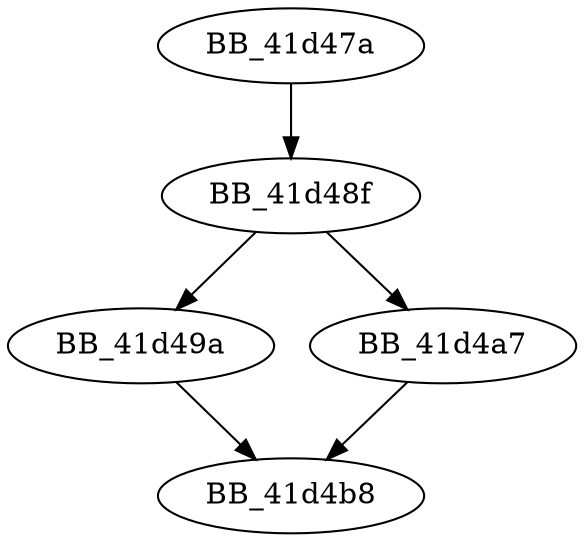 DiGraph __getbuf{
BB_41d47a->BB_41d48f
BB_41d48f->BB_41d49a
BB_41d48f->BB_41d4a7
BB_41d49a->BB_41d4b8
BB_41d4a7->BB_41d4b8
}
